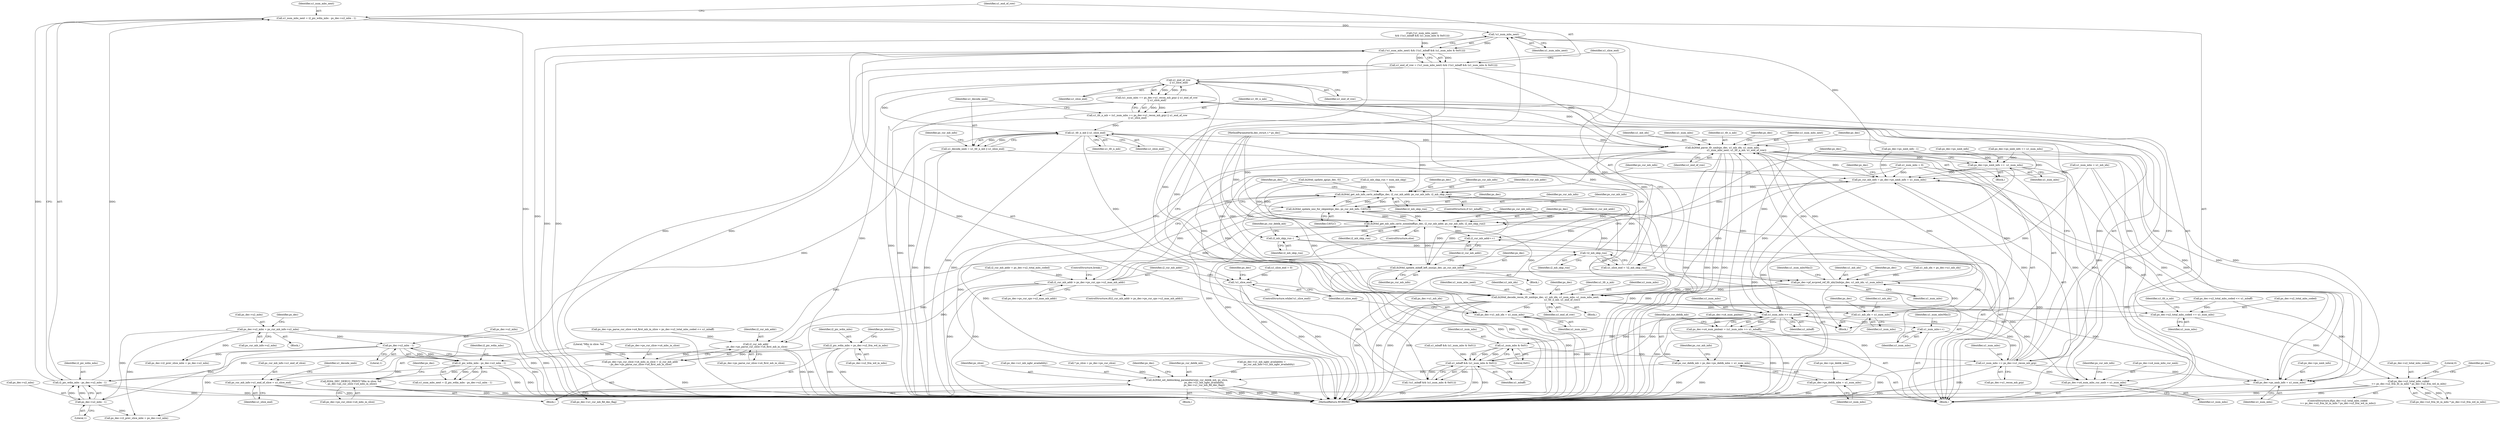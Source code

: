 digraph "0_Android_e629194c62a9a129ce378e08cb1059a8a53f1795_0@integer" {
"1001174" [label="(Call,u1_num_mbs_next = i2_pic_wdin_mbs - ps_dec->u2_mbx - 1)"];
"1001176" [label="(Call,i2_pic_wdin_mbs - ps_dec->u2_mbx - 1)"];
"1000151" [label="(Call,i2_pic_wdin_mbs = ps_dec->u2_frm_wd_in_mbs)"];
"1000633" [label="(Call,i2_pic_wdin_mbs - ps_dec->u2_mbx - 1)"];
"1000635" [label="(Call,ps_dec->u2_mbx - 1)"];
"1000574" [label="(Call,ps_dec->u2_mbx = ps_cur_mb_info->u2_mbx)"];
"1001178" [label="(Call,ps_dec->u2_mbx - 1)"];
"1001186" [label="(Call,!u1_num_mbs_next)"];
"1001185" [label="(Call,(!u1_num_mbs_next) && (!(u1_mbaff && (u1_num_mbs & 0x01))))"];
"1001183" [label="(Call,u1_end_of_row = (!u1_num_mbs_next) && (!(u1_mbaff && (u1_num_mbs & 0x01))))"];
"1001206" [label="(Call,u1_end_of_row\n || u1_slice_end)"];
"1001200" [label="(Call,(u1_num_mbs == ps_dec->u1_recon_mb_grp) || u1_end_of_row\n || u1_slice_end)"];
"1001198" [label="(Call,u1_tfr_n_mb = (u1_num_mbs == ps_dec->u1_recon_mb_grp) || u1_end_of_row\n || u1_slice_end)"];
"1001211" [label="(Call,u1_tfr_n_mb || u1_slice_end)"];
"1001003" [label="(Call,!u1_slice_end)"];
"1001209" [label="(Call,u1_decode_nmb = u1_tfr_n_mb || u1_slice_end)"];
"1001214" [label="(Call,ps_cur_mb_info->u1_end_of_slice = u1_slice_end)"];
"1001246" [label="(Call,ih264d_parse_tfr_nmb(ps_dec, u1_mb_idx, u1_num_mbs,\n                                     u1_num_mbs_next, u1_tfr_n_mb, u1_end_of_row))"];
"1001016" [label="(Call,ps_cur_mb_info = ps_dec->ps_nmb_info + u1_num_mbs)"];
"1001064" [label="(Call,ih264d_get_mb_info_cavlc_mbaff(ps_dec, i2_cur_mb_addr, ps_cur_mb_info, i2_mb_skip_run))"];
"1001135" [label="(Call,ih264d_update_nnz_for_skipmb(ps_dec, ps_cur_mb_info, CAVLC))"];
"1001070" [label="(Call,ih264d_get_mb_info_cavlc_nonmbaff(ps_dec, i2_cur_mb_addr, ps_cur_mb_info, i2_mb_skip_run))"];
"1001151" [label="(Call,i2_mb_skip_run--)"];
"1001196" [label="(Call,!i2_mb_skip_run)"];
"1001194" [label="(Call,u1_slice_end = !i2_mb_skip_run)"];
"1001166" [label="(Call,i2_cur_mb_addr++)"];
"1001008" [label="(Call,i2_cur_mb_addr > ps_dec->ps_cur_sps->u2_max_mb_addr)"];
"1001296" [label="(Call,i2_cur_mb_addr\n - ps_dec->ps_parse_cur_slice->u4_first_mb_in_slice)"];
"1001290" [label="(Call,ps_dec->ps_cur_slice->u4_mbs_in_slice = i2_cur_mb_addr\n - ps_dec->ps_parse_cur_slice->u4_first_mb_in_slice)"];
"1001303" [label="(Call,H264_DEC_DEBUG_PRINT(\"Mbs in slice: %d\n\", ps_dec->ps_cur_slice->u4_mbs_in_slice))"];
"1001163" [label="(Call,ih264d_update_mbaff_left_nnz(ps_dec, ps_cur_mb_info))"];
"1001222" [label="(Call,ps_dec->pf_mvpred_ref_tfr_nby2mb(ps_dec, u1_mb_idx, u1_num_mbs))"];
"1001260" [label="(Call,ih264d_decode_recon_tfr_nmb(ps_dec, u1_mb_idx, u1_num_mbs, u1_num_mbs_next,\n                                            u1_tfr_n_mb, u1_end_of_row))"];
"1001018" [label="(Call,ps_dec->ps_nmb_info + u1_num_mbs)"];
"1001023" [label="(Call,ps_dec->u4_num_mbs_cur_nmb = u1_num_mbs)"];
"1001037" [label="(Call,u1_num_mbs >> u1_mbaff)"];
"1001033" [label="(Call,ps_dec->u4_num_pmbair = (u1_num_mbs >> u1_mbaff))"];
"1001040" [label="(Call,ps_cur_deblk_mb = ps_dec->ps_deblk_mbn + u1_num_mbs)"];
"1001082" [label="(Call,ih264d_set_deblocking_parameters(ps_cur_deblk_mb, ps_slice,\n                                             ps_dec->u1_mb_ngbr_availablity,\n                                             ps_dec->u1_cur_mb_fld_dec_flag))"];
"1001042" [label="(Call,ps_dec->ps_deblk_mbn + u1_num_mbs)"];
"1001168" [label="(Call,u1_num_mbs++)"];
"1001191" [label="(Call,u1_num_mbs & 0x01)"];
"1001189" [label="(Call,u1_mbaff && (u1_num_mbs & 0x01))"];
"1001188" [label="(Call,!(u1_mbaff && (u1_num_mbs & 0x01)))"];
"1001201" [label="(Call,u1_num_mbs == ps_dec->u1_recon_mb_grp)"];
"1001267" [label="(Call,ps_dec->u2_total_mbs_coded += u1_num_mbs)"];
"1001339" [label="(Call,ps_dec->u2_total_mbs_coded\n >= ps_dec->u2_frm_ht_in_mbs * ps_dec->u2_frm_wd_in_mbs)"];
"1001277" [label="(Call,u1_mb_idx = u1_num_mbs)"];
"1001280" [label="(Call,ps_dec->u1_mb_idx = u1_num_mbs)"];
"1001253" [label="(Call,ps_dec->ps_nmb_info +=  u1_num_mbs)"];
"1000160" [label="(Identifier,ps_bitstrm)"];
"1001185" [label="(Call,(!u1_num_mbs_next) && (!(u1_mbaff && (u1_num_mbs & 0x01))))"];
"1001033" [label="(Call,ps_dec->u4_num_pmbair = (u1_num_mbs >> u1_mbaff))"];
"1001065" [label="(Identifier,ps_dec)"];
"1001184" [label="(Identifier,u1_end_of_row)"];
"1001200" [label="(Call,(u1_num_mbs == ps_dec->u1_recon_mb_grp) || u1_end_of_row\n || u1_slice_end)"];
"1001218" [label="(Identifier,u1_slice_end)"];
"1001190" [label="(Identifier,u1_mbaff)"];
"1001245" [label="(Block,)"];
"1001003" [label="(Call,!u1_slice_end)"];
"1001224" [label="(Identifier,u1_mb_idx)"];
"1001186" [label="(Call,!u1_num_mbs_next)"];
"1001188" [label="(Call,!(u1_mbaff && (u1_num_mbs & 0x01)))"];
"1001194" [label="(Call,u1_slice_end = !i2_mb_skip_run)"];
"1001005" [label="(Block,)"];
"1001162" [label="(Block,)"];
"1001078" [label="(Identifier,ps_dec)"];
"1001049" [label="(Identifier,ps_cur_mb_info)"];
"1000642" [label="(Call,(!u1_num_mbs_next)\n && (!(u1_mbaff && (u1_num_mbs & 0x01))))"];
"1000999" [label="(Call,i2_mb_skip_run = num_mb_skip)"];
"1001151" [label="(Call,i2_mb_skip_run--)"];
"1001046" [label="(Identifier,u1_num_mbs)"];
"1001196" [label="(Call,!i2_mb_skip_run)"];
"1001254" [label="(Call,ps_dec->ps_nmb_info)"];
"1001016" [label="(Call,ps_cur_mb_info = ps_dec->ps_nmb_info + u1_num_mbs)"];
"1001296" [label="(Call,i2_cur_mb_addr\n - ps_dec->ps_parse_cur_slice->u4_first_mb_in_slice)"];
"1001203" [label="(Call,ps_dec->u1_recon_mb_grp)"];
"1001248" [label="(Identifier,u1_mb_idx)"];
"1001164" [label="(Identifier,ps_dec)"];
"1000727" [label="(Call,ps_dec->i2_prev_slice_mbx = ps_dec->u2_mbx)"];
"1000522" [label="(Block,)"];
"1001249" [label="(Identifier,u1_num_mbs)"];
"1001271" [label="(Identifier,u1_num_mbs)"];
"1001088" [label="(Call,ps_dec->u1_cur_mb_fld_dec_flag)"];
"1001083" [label="(Identifier,ps_cur_deblk_mb)"];
"1001155" [label="(Identifier,ps_cur_deblk_mb)"];
"1001338" [label="(ControlStructure,if(ps_dec->u2_total_mbs_coded\n >= ps_dec->u2_frm_ht_in_mbs * ps_dec->u2_frm_wd_in_mbs))"];
"1001357" [label="(Literal,0)"];
"1000575" [label="(Call,ps_dec->u2_mbx)"];
"1001008" [label="(Call,i2_cur_mb_addr > ps_dec->ps_cur_sps->u2_max_mb_addr)"];
"1001305" [label="(Call,ps_dec->ps_cur_slice->u4_mbs_in_slice)"];
"1001066" [label="(Identifier,i2_cur_mb_addr)"];
"1001166" [label="(Call,i2_cur_mb_addr++)"];
"1000581" [label="(Call,ps_dec->u1_mb_ngbr_availablity =\n                    ps_cur_mb_info->u1_mb_ngbr_availablity)"];
"1001142" [label="(Identifier,ps_cur_mb_info)"];
"1001251" [label="(Identifier,u1_tfr_n_mb)"];
"1000994" [label="(Call,i2_cur_mb_addr = ps_dec->u2_total_mbs_coded)"];
"1001179" [label="(Call,ps_dec->u2_mbx)"];
"1001010" [label="(Call,ps_dec->ps_cur_sps->u2_max_mb_addr)"];
"1001297" [label="(Identifier,i2_cur_mb_addr)"];
"1001030" [label="(Identifier,ps_cur_mb_info)"];
"1001137" [label="(Identifier,ps_cur_mb_info)"];
"1001023" [label="(Call,ps_dec->u4_num_mbs_cur_nmb = u1_num_mbs)"];
"1001222" [label="(Call,ps_dec->pf_mvpred_ref_tfr_nby2mb(ps_dec, u1_mb_idx, u1_num_mbs))"];
"1001176" [label="(Call,i2_pic_wdin_mbs - ps_dec->u2_mbx - 1)"];
"1001220" [label="(Identifier,u1_decode_nmb)"];
"1001207" [label="(Identifier,u1_end_of_row)"];
"1001201" [label="(Call,u1_num_mbs == ps_dec->u1_recon_mb_grp)"];
"1001212" [label="(Identifier,u1_tfr_n_mb)"];
"1001215" [label="(Call,ps_cur_mb_info->u1_end_of_slice)"];
"1001260" [label="(Call,ih264d_decode_recon_tfr_nmb(ps_dec, u1_mb_idx, u1_num_mbs, u1_num_mbs_next,\n                                            u1_tfr_n_mb, u1_end_of_row))"];
"1001073" [label="(Identifier,ps_cur_mb_info)"];
"1001223" [label="(Identifier,ps_dec)"];
"1000152" [label="(Identifier,i2_pic_wdin_mbs)"];
"1001152" [label="(Identifier,i2_mb_skip_run)"];
"1001246" [label="(Call,ih264d_parse_tfr_nmb(ps_dec, u1_mb_idx, u1_num_mbs,\n                                     u1_num_mbs_next, u1_tfr_n_mb, u1_end_of_row))"];
"1001019" [label="(Call,ps_dec->ps_nmb_info)"];
"1001169" [label="(Identifier,u1_num_mbs)"];
"1001208" [label="(Identifier,u1_slice_end)"];
"1000633" [label="(Call,i2_pic_wdin_mbs - ps_dec->u2_mbx - 1)"];
"1001210" [label="(Identifier,u1_decode_nmb)"];
"1001198" [label="(Call,u1_tfr_n_mb = (u1_num_mbs == ps_dec->u1_recon_mb_grp) || u1_end_of_row\n || u1_slice_end)"];
"1001043" [label="(Call,ps_dec->ps_deblk_mbn)"];
"1001015" [label="(ControlStructure,break;)"];
"1001213" [label="(Identifier,u1_slice_end)"];
"1001177" [label="(Identifier,i2_pic_wdin_mbs)"];
"1001339" [label="(Call,ps_dec->u2_total_mbs_coded\n >= ps_dec->u2_frm_ht_in_mbs * ps_dec->u2_frm_wd_in_mbs)"];
"1001255" [label="(Identifier,ps_dec)"];
"1001290" [label="(Call,ps_dec->ps_cur_slice->u4_mbs_in_slice = i2_cur_mb_addr\n - ps_dec->ps_parse_cur_slice->u4_first_mb_in_slice)"];
"1001206" [label="(Call,u1_end_of_row\n || u1_slice_end)"];
"1001041" [label="(Identifier,ps_cur_deblk_mb)"];
"1001221" [label="(Block,)"];
"1001084" [label="(Identifier,ps_slice)"];
"1001189" [label="(Call,u1_mbaff && (u1_num_mbs & 0x01))"];
"1001225" [label="(Identifier,u1_num_mbs)"];
"1001071" [label="(Identifier,ps_dec)"];
"1001062" [label="(ControlStructure,if (u1_mbaff))"];
"1001138" [label="(Identifier,CAVLC)"];
"1000982" [label="(Call,u1_slice_end = 0)"];
"1001274" [label="(Call,u1_num_mbs = 0)"];
"1001018" [label="(Call,ps_dec->ps_nmb_info + u1_num_mbs)"];
"1001257" [label="(Identifier,u1_num_mbs)"];
"1001081" [label="(Block,)"];
"1001163" [label="(Call,ih264d_update_mbaff_left_nnz(ps_dec, ps_cur_mb_info))"];
"1001037" [label="(Call,u1_num_mbs >> u1_mbaff)"];
"1001259" [label="(Block,)"];
"1001279" [label="(Identifier,u1_num_mbs)"];
"1001282" [label="(Identifier,ps_dec)"];
"1001182" [label="(Literal,1)"];
"1001082" [label="(Call,ih264d_set_deblocking_parameters(ps_cur_deblk_mb, ps_slice,\n                                             ps_dec->u1_mb_ngbr_availablity,\n                                             ps_dec->u1_cur_mb_fld_dec_flag))"];
"1001304" [label="(Literal,\"Mbs in slice: %d\n\")"];
"1001039" [label="(Identifier,u1_mbaff)"];
"1001069" [label="(ControlStructure,else)"];
"1001264" [label="(Identifier,u1_num_mbs_next)"];
"1001175" [label="(Identifier,u1_num_mbs_next)"];
"1001040" [label="(Call,ps_cur_deblk_mb = ps_dec->ps_deblk_mbn + u1_num_mbs)"];
"1000151" [label="(Call,i2_pic_wdin_mbs = ps_dec->u2_frm_wd_in_mbs)"];
"1000883" [label="(Call,ps_dec->u2_total_mbs_coded << u1_mbaff)"];
"1001250" [label="(Identifier,u1_num_mbs_next)"];
"1001298" [label="(Call,ps_dec->ps_parse_cur_slice->u4_first_mb_in_slice)"];
"1001195" [label="(Identifier,u1_slice_end)"];
"1000153" [label="(Call,ps_dec->u2_frm_wd_in_mbs)"];
"1001034" [label="(Call,ps_dec->u4_num_pmbair)"];
"1000131" [label="(MethodParameterIn,dec_struct_t * ps_dec)"];
"1001262" [label="(Identifier,u1_mb_idx)"];
"1000549" [label="(Call,ps_dec->ps_nmb_info - 1)"];
"1001038" [label="(Identifier,u1_num_mbs)"];
"1000674" [label="(Call,ps_dec->ps_nmb_info += u1_num_mbs)"];
"1001261" [label="(Identifier,ps_dec)"];
"1001277" [label="(Call,u1_mb_idx = u1_num_mbs)"];
"1001068" [label="(Identifier,i2_mb_skip_run)"];
"1001278" [label="(Identifier,u1_mb_idx)"];
"1001216" [label="(Identifier,ps_cur_mb_info)"];
"1001214" [label="(Call,ps_cur_mb_info->u1_end_of_slice = u1_slice_end)"];
"1001085" [label="(Call,ps_dec->u1_mb_ngbr_availablity)"];
"1001191" [label="(Call,u1_num_mbs & 0x01)"];
"1000646" [label="(Call,u1_mbaff && (u1_num_mbs & 0x01))"];
"1001291" [label="(Call,ps_dec->ps_cur_slice->u4_mbs_in_slice)"];
"1001136" [label="(Identifier,ps_dec)"];
"1001007" [label="(ControlStructure,if(i2_cur_mb_addr > ps_dec->ps_cur_sps->u2_max_mb_addr))"];
"1001197" [label="(Identifier,i2_mb_skip_run)"];
"1001247" [label="(Identifier,ps_dec)"];
"1001202" [label="(Identifier,u1_num_mbs)"];
"1001024" [label="(Call,ps_dec->u4_num_mbs_cur_nmb)"];
"1000634" [label="(Identifier,i2_pic_wdin_mbs)"];
"1001284" [label="(Identifier,u1_num_mbs)"];
"1000574" [label="(Call,ps_dec->u2_mbx = ps_cur_mb_info->u2_mbx)"];
"1001265" [label="(Identifier,u1_tfr_n_mb)"];
"1001093" [label="(Identifier,ps_dec)"];
"1001064" [label="(Call,ih264d_get_mb_info_cavlc_mbaff(ps_dec, i2_cur_mb_addr, ps_cur_mb_info, i2_mb_skip_run))"];
"1000979" [label="(Call,u1_num_mbs = u1_mb_idx)"];
"1001004" [label="(Identifier,u1_slice_end)"];
"1001312" [label="(Identifier,ps_dec)"];
"1001343" [label="(Call,ps_dec->u2_frm_ht_in_mbs * ps_dec->u2_frm_wd_in_mbs)"];
"1001002" [label="(ControlStructure,while(!u1_slice_end))"];
"1001324" [label="(Call,ps_dec->i2_prev_slice_mbx = ps_dec->u2_mbx)"];
"1000969" [label="(Call,u1_mb_idx = ps_dec->u1_mb_idx)"];
"1001074" [label="(Identifier,i2_mb_skip_run)"];
"1001009" [label="(Identifier,i2_cur_mb_addr)"];
"1001178" [label="(Call,ps_dec->u2_mbx - 1)"];
"1000578" [label="(Call,ps_cur_mb_info->u2_mbx)"];
"1001266" [label="(Identifier,u1_end_of_row)"];
"1001192" [label="(Identifier,u1_num_mbs)"];
"1001135" [label="(Call,ih264d_update_nnz_for_skipmb(ps_dec, ps_cur_mb_info, CAVLC))"];
"1001193" [label="(Literal,0x01)"];
"1000639" [label="(Literal,1)"];
"1001027" [label="(Identifier,u1_num_mbs)"];
"1001167" [label="(Identifier,i2_cur_mb_addr)"];
"1000631" [label="(Call,u1_num_mbs_next = i2_pic_wdin_mbs - ps_dec->u2_mbx - 1)"];
"1001042" [label="(Call,ps_dec->ps_deblk_mbn + u1_num_mbs)"];
"1001263" [label="(Identifier,u1_num_mbs)"];
"1000137" [label="(Block,)"];
"1000966" [label="(Call,ih264d_update_qp(ps_dec, 0))"];
"1000636" [label="(Call,ps_dec->u2_mbx)"];
"1001211" [label="(Call,u1_tfr_n_mb || u1_slice_end)"];
"1001171" [label="(Identifier,u1_num_mbsNby2)"];
"1001072" [label="(Identifier,i2_cur_mb_addr)"];
"1001268" [label="(Call,ps_dec->u2_total_mbs_coded)"];
"1001353" [label="(Identifier,ps_dec)"];
"1001281" [label="(Call,ps_dec->u1_mb_idx)"];
"1000877" [label="(Call,ps_dec->ps_parse_cur_slice->u4_first_mb_in_slice = ps_dec->u2_total_mbs_coded << u1_mbaff)"];
"1001340" [label="(Call,ps_dec->u2_total_mbs_coded)"];
"1001165" [label="(Identifier,ps_cur_mb_info)"];
"1001227" [label="(Identifier,u1_num_mbsNby2)"];
"1001253" [label="(Call,ps_dec->ps_nmb_info +=  u1_num_mbs)"];
"1001303" [label="(Call,H264_DEC_DEBUG_PRINT(\"Mbs in slice: %d\n\", ps_dec->ps_cur_slice->u4_mbs_in_slice))"];
"1001017" [label="(Identifier,ps_cur_mb_info)"];
"1000583" [label="(Identifier,ps_dec)"];
"1001273" [label="(Identifier,u1_tfr_n_mb)"];
"1000635" [label="(Call,ps_dec->u2_mbx - 1)"];
"1001252" [label="(Identifier,u1_end_of_row)"];
"1001280" [label="(Call,ps_dec->u1_mb_idx = u1_num_mbs)"];
"1001168" [label="(Call,u1_num_mbs++)"];
"1001187" [label="(Identifier,u1_num_mbs_next)"];
"1001358" [label="(MethodReturn,WORD32)"];
"1001025" [label="(Identifier,ps_dec)"];
"1001174" [label="(Call,u1_num_mbs_next = i2_pic_wdin_mbs - ps_dec->u2_mbx - 1)"];
"1001199" [label="(Identifier,u1_tfr_n_mb)"];
"1001070" [label="(Call,ih264d_get_mb_info_cavlc_nonmbaff(ps_dec, i2_cur_mb_addr, ps_cur_mb_info, i2_mb_skip_run))"];
"1001067" [label="(Identifier,ps_cur_mb_info)"];
"1000165" [label="(Call,* ps_slice = ps_dec->ps_cur_slice)"];
"1001269" [label="(Identifier,ps_dec)"];
"1001183" [label="(Call,u1_end_of_row = (!u1_num_mbs_next) && (!(u1_mbaff && (u1_num_mbs & 0x01))))"];
"1001287" [label="(Identifier,ps_dec)"];
"1001209" [label="(Call,u1_decode_nmb = u1_tfr_n_mb || u1_slice_end)"];
"1001267" [label="(Call,ps_dec->u2_total_mbs_coded += u1_num_mbs)"];
"1001022" [label="(Identifier,u1_num_mbs)"];
"1001174" -> "1001005"  [label="AST: "];
"1001174" -> "1001176"  [label="CFG: "];
"1001175" -> "1001174"  [label="AST: "];
"1001176" -> "1001174"  [label="AST: "];
"1001184" -> "1001174"  [label="CFG: "];
"1001174" -> "1001358"  [label="DDG: "];
"1001176" -> "1001174"  [label="DDG: "];
"1001176" -> "1001174"  [label="DDG: "];
"1001174" -> "1001186"  [label="DDG: "];
"1001176" -> "1001178"  [label="CFG: "];
"1001177" -> "1001176"  [label="AST: "];
"1001178" -> "1001176"  [label="AST: "];
"1001176" -> "1001358"  [label="DDG: "];
"1001176" -> "1001358"  [label="DDG: "];
"1000151" -> "1001176"  [label="DDG: "];
"1000633" -> "1001176"  [label="DDG: "];
"1001178" -> "1001176"  [label="DDG: "];
"1001178" -> "1001176"  [label="DDG: "];
"1000151" -> "1000137"  [label="AST: "];
"1000151" -> "1000153"  [label="CFG: "];
"1000152" -> "1000151"  [label="AST: "];
"1000153" -> "1000151"  [label="AST: "];
"1000160" -> "1000151"  [label="CFG: "];
"1000151" -> "1001358"  [label="DDG: "];
"1000151" -> "1001358"  [label="DDG: "];
"1000151" -> "1000633"  [label="DDG: "];
"1000633" -> "1000631"  [label="AST: "];
"1000633" -> "1000635"  [label="CFG: "];
"1000634" -> "1000633"  [label="AST: "];
"1000635" -> "1000633"  [label="AST: "];
"1000631" -> "1000633"  [label="CFG: "];
"1000633" -> "1001358"  [label="DDG: "];
"1000633" -> "1001358"  [label="DDG: "];
"1000633" -> "1000631"  [label="DDG: "];
"1000633" -> "1000631"  [label="DDG: "];
"1000635" -> "1000633"  [label="DDG: "];
"1000635" -> "1000633"  [label="DDG: "];
"1000635" -> "1000639"  [label="CFG: "];
"1000636" -> "1000635"  [label="AST: "];
"1000639" -> "1000635"  [label="AST: "];
"1000635" -> "1001358"  [label="DDG: "];
"1000574" -> "1000635"  [label="DDG: "];
"1000635" -> "1000727"  [label="DDG: "];
"1000635" -> "1001178"  [label="DDG: "];
"1000635" -> "1001324"  [label="DDG: "];
"1000574" -> "1000522"  [label="AST: "];
"1000574" -> "1000578"  [label="CFG: "];
"1000575" -> "1000574"  [label="AST: "];
"1000578" -> "1000574"  [label="AST: "];
"1000583" -> "1000574"  [label="CFG: "];
"1000574" -> "1001358"  [label="DDG: "];
"1000574" -> "1001358"  [label="DDG: "];
"1000574" -> "1000727"  [label="DDG: "];
"1000574" -> "1001178"  [label="DDG: "];
"1000574" -> "1001324"  [label="DDG: "];
"1001178" -> "1001182"  [label="CFG: "];
"1001179" -> "1001178"  [label="AST: "];
"1001182" -> "1001178"  [label="AST: "];
"1001178" -> "1001324"  [label="DDG: "];
"1001186" -> "1001185"  [label="AST: "];
"1001186" -> "1001187"  [label="CFG: "];
"1001187" -> "1001186"  [label="AST: "];
"1001190" -> "1001186"  [label="CFG: "];
"1001185" -> "1001186"  [label="CFG: "];
"1001186" -> "1001358"  [label="DDG: "];
"1001186" -> "1001185"  [label="DDG: "];
"1001186" -> "1001246"  [label="DDG: "];
"1001186" -> "1001260"  [label="DDG: "];
"1001185" -> "1001183"  [label="AST: "];
"1001185" -> "1001188"  [label="CFG: "];
"1001188" -> "1001185"  [label="AST: "];
"1001183" -> "1001185"  [label="CFG: "];
"1001185" -> "1001358"  [label="DDG: "];
"1001185" -> "1001358"  [label="DDG: "];
"1001185" -> "1001183"  [label="DDG: "];
"1001185" -> "1001183"  [label="DDG: "];
"1001188" -> "1001185"  [label="DDG: "];
"1000642" -> "1001185"  [label="DDG: "];
"1001183" -> "1001005"  [label="AST: "];
"1001184" -> "1001183"  [label="AST: "];
"1001195" -> "1001183"  [label="CFG: "];
"1001183" -> "1001358"  [label="DDG: "];
"1001183" -> "1001358"  [label="DDG: "];
"1001183" -> "1001206"  [label="DDG: "];
"1001183" -> "1001246"  [label="DDG: "];
"1001183" -> "1001260"  [label="DDG: "];
"1001206" -> "1001200"  [label="AST: "];
"1001206" -> "1001207"  [label="CFG: "];
"1001206" -> "1001208"  [label="CFG: "];
"1001207" -> "1001206"  [label="AST: "];
"1001208" -> "1001206"  [label="AST: "];
"1001200" -> "1001206"  [label="CFG: "];
"1001206" -> "1001358"  [label="DDG: "];
"1001206" -> "1001200"  [label="DDG: "];
"1001206" -> "1001200"  [label="DDG: "];
"1001194" -> "1001206"  [label="DDG: "];
"1001206" -> "1001211"  [label="DDG: "];
"1001206" -> "1001246"  [label="DDG: "];
"1001206" -> "1001260"  [label="DDG: "];
"1001200" -> "1001198"  [label="AST: "];
"1001200" -> "1001201"  [label="CFG: "];
"1001201" -> "1001200"  [label="AST: "];
"1001198" -> "1001200"  [label="CFG: "];
"1001200" -> "1001358"  [label="DDG: "];
"1001200" -> "1001358"  [label="DDG: "];
"1001200" -> "1001198"  [label="DDG: "];
"1001200" -> "1001198"  [label="DDG: "];
"1001201" -> "1001200"  [label="DDG: "];
"1001201" -> "1001200"  [label="DDG: "];
"1001198" -> "1001005"  [label="AST: "];
"1001199" -> "1001198"  [label="AST: "];
"1001210" -> "1001198"  [label="CFG: "];
"1001198" -> "1001358"  [label="DDG: "];
"1001198" -> "1001211"  [label="DDG: "];
"1001211" -> "1001209"  [label="AST: "];
"1001211" -> "1001212"  [label="CFG: "];
"1001211" -> "1001213"  [label="CFG: "];
"1001212" -> "1001211"  [label="AST: "];
"1001213" -> "1001211"  [label="AST: "];
"1001209" -> "1001211"  [label="CFG: "];
"1001211" -> "1001358"  [label="DDG: "];
"1001211" -> "1001003"  [label="DDG: "];
"1001211" -> "1001209"  [label="DDG: "];
"1001211" -> "1001209"  [label="DDG: "];
"1001194" -> "1001211"  [label="DDG: "];
"1001211" -> "1001214"  [label="DDG: "];
"1001211" -> "1001246"  [label="DDG: "];
"1001211" -> "1001260"  [label="DDG: "];
"1001003" -> "1001002"  [label="AST: "];
"1001003" -> "1001004"  [label="CFG: "];
"1001004" -> "1001003"  [label="AST: "];
"1001009" -> "1001003"  [label="CFG: "];
"1001287" -> "1001003"  [label="CFG: "];
"1001003" -> "1001358"  [label="DDG: "];
"1001003" -> "1001358"  [label="DDG: "];
"1000982" -> "1001003"  [label="DDG: "];
"1001209" -> "1001005"  [label="AST: "];
"1001210" -> "1001209"  [label="AST: "];
"1001216" -> "1001209"  [label="CFG: "];
"1001209" -> "1001358"  [label="DDG: "];
"1001209" -> "1001358"  [label="DDG: "];
"1001214" -> "1001005"  [label="AST: "];
"1001214" -> "1001218"  [label="CFG: "];
"1001215" -> "1001214"  [label="AST: "];
"1001218" -> "1001214"  [label="AST: "];
"1001220" -> "1001214"  [label="CFG: "];
"1001214" -> "1001358"  [label="DDG: "];
"1001246" -> "1001245"  [label="AST: "];
"1001246" -> "1001252"  [label="CFG: "];
"1001247" -> "1001246"  [label="AST: "];
"1001248" -> "1001246"  [label="AST: "];
"1001249" -> "1001246"  [label="AST: "];
"1001250" -> "1001246"  [label="AST: "];
"1001251" -> "1001246"  [label="AST: "];
"1001252" -> "1001246"  [label="AST: "];
"1001255" -> "1001246"  [label="CFG: "];
"1001246" -> "1001358"  [label="DDG: "];
"1001246" -> "1001358"  [label="DDG: "];
"1001246" -> "1001358"  [label="DDG: "];
"1001246" -> "1001358"  [label="DDG: "];
"1001246" -> "1001358"  [label="DDG: "];
"1001246" -> "1001016"  [label="DDG: "];
"1001246" -> "1001018"  [label="DDG: "];
"1001246" -> "1001023"  [label="DDG: "];
"1001246" -> "1001037"  [label="DDG: "];
"1001246" -> "1001064"  [label="DDG: "];
"1001246" -> "1001070"  [label="DDG: "];
"1001222" -> "1001246"  [label="DDG: "];
"1001222" -> "1001246"  [label="DDG: "];
"1001222" -> "1001246"  [label="DDG: "];
"1000131" -> "1001246"  [label="DDG: "];
"1001246" -> "1001253"  [label="DDG: "];
"1001246" -> "1001267"  [label="DDG: "];
"1001246" -> "1001277"  [label="DDG: "];
"1001246" -> "1001280"  [label="DDG: "];
"1001016" -> "1001005"  [label="AST: "];
"1001016" -> "1001018"  [label="CFG: "];
"1001017" -> "1001016"  [label="AST: "];
"1001018" -> "1001016"  [label="AST: "];
"1001025" -> "1001016"  [label="CFG: "];
"1001016" -> "1001358"  [label="DDG: "];
"1000549" -> "1001016"  [label="DDG: "];
"1001253" -> "1001016"  [label="DDG: "];
"1000674" -> "1001016"  [label="DDG: "];
"1001201" -> "1001016"  [label="DDG: "];
"1000979" -> "1001016"  [label="DDG: "];
"1001274" -> "1001016"  [label="DDG: "];
"1001260" -> "1001016"  [label="DDG: "];
"1001016" -> "1001064"  [label="DDG: "];
"1001016" -> "1001070"  [label="DDG: "];
"1001064" -> "1001062"  [label="AST: "];
"1001064" -> "1001068"  [label="CFG: "];
"1001065" -> "1001064"  [label="AST: "];
"1001066" -> "1001064"  [label="AST: "];
"1001067" -> "1001064"  [label="AST: "];
"1001068" -> "1001064"  [label="AST: "];
"1001078" -> "1001064"  [label="CFG: "];
"1001064" -> "1001358"  [label="DDG: "];
"1001163" -> "1001064"  [label="DDG: "];
"1000966" -> "1001064"  [label="DDG: "];
"1001135" -> "1001064"  [label="DDG: "];
"1001260" -> "1001064"  [label="DDG: "];
"1000131" -> "1001064"  [label="DDG: "];
"1001008" -> "1001064"  [label="DDG: "];
"1001196" -> "1001064"  [label="DDG: "];
"1000999" -> "1001064"  [label="DDG: "];
"1001064" -> "1001135"  [label="DDG: "];
"1001064" -> "1001135"  [label="DDG: "];
"1001064" -> "1001151"  [label="DDG: "];
"1001064" -> "1001166"  [label="DDG: "];
"1001135" -> "1001005"  [label="AST: "];
"1001135" -> "1001138"  [label="CFG: "];
"1001136" -> "1001135"  [label="AST: "];
"1001137" -> "1001135"  [label="AST: "];
"1001138" -> "1001135"  [label="AST: "];
"1001142" -> "1001135"  [label="CFG: "];
"1001135" -> "1001358"  [label="DDG: "];
"1001135" -> "1001358"  [label="DDG: "];
"1001135" -> "1001358"  [label="DDG: "];
"1001135" -> "1001358"  [label="DDG: "];
"1001135" -> "1001070"  [label="DDG: "];
"1001070" -> "1001135"  [label="DDG: "];
"1001070" -> "1001135"  [label="DDG: "];
"1000131" -> "1001135"  [label="DDG: "];
"1001135" -> "1001163"  [label="DDG: "];
"1001135" -> "1001163"  [label="DDG: "];
"1001135" -> "1001222"  [label="DDG: "];
"1001070" -> "1001069"  [label="AST: "];
"1001070" -> "1001074"  [label="CFG: "];
"1001071" -> "1001070"  [label="AST: "];
"1001072" -> "1001070"  [label="AST: "];
"1001073" -> "1001070"  [label="AST: "];
"1001074" -> "1001070"  [label="AST: "];
"1001078" -> "1001070"  [label="CFG: "];
"1001070" -> "1001358"  [label="DDG: "];
"1001163" -> "1001070"  [label="DDG: "];
"1000966" -> "1001070"  [label="DDG: "];
"1001260" -> "1001070"  [label="DDG: "];
"1000131" -> "1001070"  [label="DDG: "];
"1001008" -> "1001070"  [label="DDG: "];
"1001196" -> "1001070"  [label="DDG: "];
"1000999" -> "1001070"  [label="DDG: "];
"1001070" -> "1001151"  [label="DDG: "];
"1001070" -> "1001166"  [label="DDG: "];
"1001151" -> "1001005"  [label="AST: "];
"1001151" -> "1001152"  [label="CFG: "];
"1001152" -> "1001151"  [label="AST: "];
"1001155" -> "1001151"  [label="CFG: "];
"1001151" -> "1001196"  [label="DDG: "];
"1001196" -> "1001194"  [label="AST: "];
"1001196" -> "1001197"  [label="CFG: "];
"1001197" -> "1001196"  [label="AST: "];
"1001194" -> "1001196"  [label="CFG: "];
"1001196" -> "1001358"  [label="DDG: "];
"1001196" -> "1001194"  [label="DDG: "];
"1001194" -> "1001005"  [label="AST: "];
"1001195" -> "1001194"  [label="AST: "];
"1001199" -> "1001194"  [label="CFG: "];
"1001194" -> "1001358"  [label="DDG: "];
"1001166" -> "1001005"  [label="AST: "];
"1001166" -> "1001167"  [label="CFG: "];
"1001167" -> "1001166"  [label="AST: "];
"1001169" -> "1001166"  [label="CFG: "];
"1001166" -> "1001008"  [label="DDG: "];
"1001166" -> "1001296"  [label="DDG: "];
"1001008" -> "1001007"  [label="AST: "];
"1001008" -> "1001010"  [label="CFG: "];
"1001009" -> "1001008"  [label="AST: "];
"1001010" -> "1001008"  [label="AST: "];
"1001015" -> "1001008"  [label="CFG: "];
"1001017" -> "1001008"  [label="CFG: "];
"1001008" -> "1001358"  [label="DDG: "];
"1001008" -> "1001358"  [label="DDG: "];
"1000994" -> "1001008"  [label="DDG: "];
"1001008" -> "1001296"  [label="DDG: "];
"1001296" -> "1001290"  [label="AST: "];
"1001296" -> "1001298"  [label="CFG: "];
"1001297" -> "1001296"  [label="AST: "];
"1001298" -> "1001296"  [label="AST: "];
"1001290" -> "1001296"  [label="CFG: "];
"1001296" -> "1001358"  [label="DDG: "];
"1001296" -> "1001358"  [label="DDG: "];
"1001296" -> "1001290"  [label="DDG: "];
"1001296" -> "1001290"  [label="DDG: "];
"1000994" -> "1001296"  [label="DDG: "];
"1000877" -> "1001296"  [label="DDG: "];
"1001290" -> "1000137"  [label="AST: "];
"1001291" -> "1001290"  [label="AST: "];
"1001304" -> "1001290"  [label="CFG: "];
"1001290" -> "1001358"  [label="DDG: "];
"1001290" -> "1001303"  [label="DDG: "];
"1001303" -> "1000137"  [label="AST: "];
"1001303" -> "1001305"  [label="CFG: "];
"1001304" -> "1001303"  [label="AST: "];
"1001305" -> "1001303"  [label="AST: "];
"1001312" -> "1001303"  [label="CFG: "];
"1001303" -> "1001358"  [label="DDG: "];
"1001303" -> "1001358"  [label="DDG: "];
"1001163" -> "1001162"  [label="AST: "];
"1001163" -> "1001165"  [label="CFG: "];
"1001164" -> "1001163"  [label="AST: "];
"1001165" -> "1001163"  [label="AST: "];
"1001167" -> "1001163"  [label="CFG: "];
"1001163" -> "1001358"  [label="DDG: "];
"1001163" -> "1001358"  [label="DDG: "];
"1001163" -> "1001358"  [label="DDG: "];
"1000131" -> "1001163"  [label="DDG: "];
"1001163" -> "1001222"  [label="DDG: "];
"1001222" -> "1001221"  [label="AST: "];
"1001222" -> "1001225"  [label="CFG: "];
"1001223" -> "1001222"  [label="AST: "];
"1001224" -> "1001222"  [label="AST: "];
"1001225" -> "1001222"  [label="AST: "];
"1001227" -> "1001222"  [label="CFG: "];
"1001222" -> "1001358"  [label="DDG: "];
"1000131" -> "1001222"  [label="DDG: "];
"1001277" -> "1001222"  [label="DDG: "];
"1000969" -> "1001222"  [label="DDG: "];
"1001201" -> "1001222"  [label="DDG: "];
"1001222" -> "1001260"  [label="DDG: "];
"1001222" -> "1001260"  [label="DDG: "];
"1001222" -> "1001260"  [label="DDG: "];
"1001260" -> "1001259"  [label="AST: "];
"1001260" -> "1001266"  [label="CFG: "];
"1001261" -> "1001260"  [label="AST: "];
"1001262" -> "1001260"  [label="AST: "];
"1001263" -> "1001260"  [label="AST: "];
"1001264" -> "1001260"  [label="AST: "];
"1001265" -> "1001260"  [label="AST: "];
"1001266" -> "1001260"  [label="AST: "];
"1001269" -> "1001260"  [label="CFG: "];
"1001260" -> "1001358"  [label="DDG: "];
"1001260" -> "1001358"  [label="DDG: "];
"1001260" -> "1001358"  [label="DDG: "];
"1001260" -> "1001358"  [label="DDG: "];
"1001260" -> "1001358"  [label="DDG: "];
"1001260" -> "1001018"  [label="DDG: "];
"1001260" -> "1001023"  [label="DDG: "];
"1001260" -> "1001037"  [label="DDG: "];
"1000131" -> "1001260"  [label="DDG: "];
"1001260" -> "1001267"  [label="DDG: "];
"1001260" -> "1001277"  [label="DDG: "];
"1001260" -> "1001280"  [label="DDG: "];
"1001018" -> "1001022"  [label="CFG: "];
"1001019" -> "1001018"  [label="AST: "];
"1001022" -> "1001018"  [label="AST: "];
"1001018" -> "1001358"  [label="DDG: "];
"1000549" -> "1001018"  [label="DDG: "];
"1001253" -> "1001018"  [label="DDG: "];
"1000674" -> "1001018"  [label="DDG: "];
"1001201" -> "1001018"  [label="DDG: "];
"1000979" -> "1001018"  [label="DDG: "];
"1001274" -> "1001018"  [label="DDG: "];
"1001023" -> "1001005"  [label="AST: "];
"1001023" -> "1001027"  [label="CFG: "];
"1001024" -> "1001023"  [label="AST: "];
"1001027" -> "1001023"  [label="AST: "];
"1001030" -> "1001023"  [label="CFG: "];
"1001201" -> "1001023"  [label="DDG: "];
"1000979" -> "1001023"  [label="DDG: "];
"1001274" -> "1001023"  [label="DDG: "];
"1001037" -> "1001033"  [label="AST: "];
"1001037" -> "1001039"  [label="CFG: "];
"1001038" -> "1001037"  [label="AST: "];
"1001039" -> "1001037"  [label="AST: "];
"1001033" -> "1001037"  [label="CFG: "];
"1001037" -> "1001358"  [label="DDG: "];
"1001037" -> "1001033"  [label="DDG: "];
"1001037" -> "1001033"  [label="DDG: "];
"1001201" -> "1001037"  [label="DDG: "];
"1000979" -> "1001037"  [label="DDG: "];
"1001274" -> "1001037"  [label="DDG: "];
"1001189" -> "1001037"  [label="DDG: "];
"1000883" -> "1001037"  [label="DDG: "];
"1001037" -> "1001040"  [label="DDG: "];
"1001037" -> "1001042"  [label="DDG: "];
"1001037" -> "1001168"  [label="DDG: "];
"1001037" -> "1001189"  [label="DDG: "];
"1001033" -> "1001005"  [label="AST: "];
"1001034" -> "1001033"  [label="AST: "];
"1001041" -> "1001033"  [label="CFG: "];
"1001033" -> "1001358"  [label="DDG: "];
"1001033" -> "1001358"  [label="DDG: "];
"1001040" -> "1001005"  [label="AST: "];
"1001040" -> "1001042"  [label="CFG: "];
"1001041" -> "1001040"  [label="AST: "];
"1001042" -> "1001040"  [label="AST: "];
"1001049" -> "1001040"  [label="CFG: "];
"1001040" -> "1001358"  [label="DDG: "];
"1001040" -> "1001358"  [label="DDG: "];
"1001040" -> "1001082"  [label="DDG: "];
"1001082" -> "1001081"  [label="AST: "];
"1001082" -> "1001088"  [label="CFG: "];
"1001083" -> "1001082"  [label="AST: "];
"1001084" -> "1001082"  [label="AST: "];
"1001085" -> "1001082"  [label="AST: "];
"1001088" -> "1001082"  [label="AST: "];
"1001093" -> "1001082"  [label="CFG: "];
"1001082" -> "1001358"  [label="DDG: "];
"1001082" -> "1001358"  [label="DDG: "];
"1001082" -> "1001358"  [label="DDG: "];
"1001082" -> "1001358"  [label="DDG: "];
"1001082" -> "1001358"  [label="DDG: "];
"1000165" -> "1001082"  [label="DDG: "];
"1000581" -> "1001082"  [label="DDG: "];
"1001042" -> "1001046"  [label="CFG: "];
"1001043" -> "1001042"  [label="AST: "];
"1001046" -> "1001042"  [label="AST: "];
"1001042" -> "1001358"  [label="DDG: "];
"1001168" -> "1001005"  [label="AST: "];
"1001168" -> "1001169"  [label="CFG: "];
"1001169" -> "1001168"  [label="AST: "];
"1001171" -> "1001168"  [label="CFG: "];
"1001168" -> "1001191"  [label="DDG: "];
"1001168" -> "1001201"  [label="DDG: "];
"1001191" -> "1001189"  [label="AST: "];
"1001191" -> "1001193"  [label="CFG: "];
"1001192" -> "1001191"  [label="AST: "];
"1001193" -> "1001191"  [label="AST: "];
"1001189" -> "1001191"  [label="CFG: "];
"1001191" -> "1001189"  [label="DDG: "];
"1001191" -> "1001189"  [label="DDG: "];
"1001191" -> "1001201"  [label="DDG: "];
"1001189" -> "1001188"  [label="AST: "];
"1001189" -> "1001190"  [label="CFG: "];
"1001190" -> "1001189"  [label="AST: "];
"1001188" -> "1001189"  [label="CFG: "];
"1001189" -> "1001358"  [label="DDG: "];
"1001189" -> "1001358"  [label="DDG: "];
"1001189" -> "1001188"  [label="DDG: "];
"1001189" -> "1001188"  [label="DDG: "];
"1000646" -> "1001189"  [label="DDG: "];
"1001188" -> "1001358"  [label="DDG: "];
"1001201" -> "1001203"  [label="CFG: "];
"1001202" -> "1001201"  [label="AST: "];
"1001203" -> "1001201"  [label="AST: "];
"1001207" -> "1001201"  [label="CFG: "];
"1001201" -> "1001358"  [label="DDG: "];
"1001201" -> "1001358"  [label="DDG: "];
"1001267" -> "1001221"  [label="AST: "];
"1001267" -> "1001271"  [label="CFG: "];
"1001268" -> "1001267"  [label="AST: "];
"1001271" -> "1001267"  [label="AST: "];
"1001273" -> "1001267"  [label="CFG: "];
"1000883" -> "1001267"  [label="DDG: "];
"1001267" -> "1001339"  [label="DDG: "];
"1001339" -> "1001338"  [label="AST: "];
"1001339" -> "1001343"  [label="CFG: "];
"1001340" -> "1001339"  [label="AST: "];
"1001343" -> "1001339"  [label="AST: "];
"1001353" -> "1001339"  [label="CFG: "];
"1001357" -> "1001339"  [label="CFG: "];
"1001339" -> "1001358"  [label="DDG: "];
"1001339" -> "1001358"  [label="DDG: "];
"1001339" -> "1001358"  [label="DDG: "];
"1000883" -> "1001339"  [label="DDG: "];
"1001343" -> "1001339"  [label="DDG: "];
"1001343" -> "1001339"  [label="DDG: "];
"1001277" -> "1001221"  [label="AST: "];
"1001277" -> "1001279"  [label="CFG: "];
"1001278" -> "1001277"  [label="AST: "];
"1001279" -> "1001277"  [label="AST: "];
"1001282" -> "1001277"  [label="CFG: "];
"1001277" -> "1001358"  [label="DDG: "];
"1001274" -> "1001277"  [label="DDG: "];
"1001280" -> "1001221"  [label="AST: "];
"1001280" -> "1001284"  [label="CFG: "];
"1001281" -> "1001280"  [label="AST: "];
"1001284" -> "1001280"  [label="AST: "];
"1001004" -> "1001280"  [label="CFG: "];
"1001280" -> "1001358"  [label="DDG: "];
"1001280" -> "1001358"  [label="DDG: "];
"1001274" -> "1001280"  [label="DDG: "];
"1001253" -> "1001245"  [label="AST: "];
"1001253" -> "1001257"  [label="CFG: "];
"1001254" -> "1001253"  [label="AST: "];
"1001257" -> "1001253"  [label="AST: "];
"1001269" -> "1001253"  [label="CFG: "];
"1001253" -> "1001358"  [label="DDG: "];
"1000549" -> "1001253"  [label="DDG: "];
"1000674" -> "1001253"  [label="DDG: "];
}

